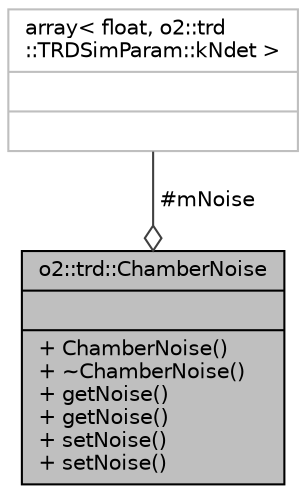 digraph "o2::trd::ChamberNoise"
{
 // INTERACTIVE_SVG=YES
  bgcolor="transparent";
  edge [fontname="Helvetica",fontsize="10",labelfontname="Helvetica",labelfontsize="10"];
  node [fontname="Helvetica",fontsize="10",shape=record];
  Node1 [label="{o2::trd::ChamberNoise\n||+ ChamberNoise()\l+ ~ChamberNoise()\l+ getNoise()\l+ getNoise()\l+ setNoise()\l+ setNoise()\l}",height=0.2,width=0.4,color="black", fillcolor="grey75", style="filled", fontcolor="black"];
  Node2 -> Node1 [color="grey25",fontsize="10",style="solid",label=" #mNoise" ,arrowhead="odiamond",fontname="Helvetica"];
  Node2 [label="{array\< float, o2::trd\l::TRDSimParam::kNdet \>\n||}",height=0.2,width=0.4,color="grey75"];
}
